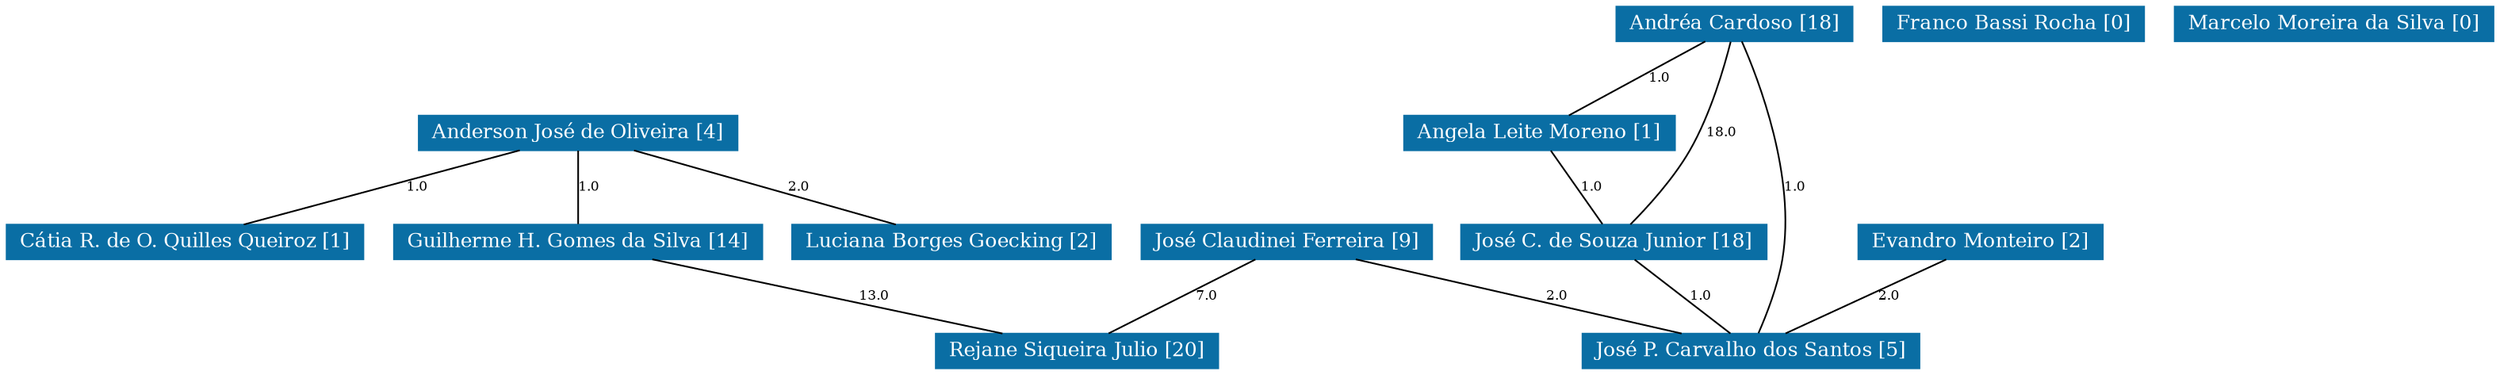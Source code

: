 strict graph grafo2 {
	graph [bb="0,0,1251.5,219",
		id=grafo2,
		overlap=False
	];
	node [fontsize=12,
		label="\N",
		shape=rectangle,
		style=filled
	];
	0	 [URL="membro-1349156075777095.html",
		color="#0A6EA4",
		fontcolor="#FFFFFF",
		height=0.29167,
		label="Anderson José de Oliveira [4]",
		pos="288.5,142.5",
		width=2.1944];
	3	 [URL="membro-0061488493893247.html",
		color="#0A6EA4",
		fontcolor="#FFFFFF",
		height=0.29167,
		label="Cátia R. de O. Quilles Queiroz [1]",
		pos="89.5,76.5",
		width=2.4861];
	0 -- 3	 [fontsize=8,
		label=1.0,
		lp="206.5,109.5",
		pos="256.53,131.9 219.39,119.58 158.5,99.383 121.39,87.078"];
	6	 [URL="membro-5817829882396943.html",
		color="#0A6EA4",
		fontcolor="#FFFFFF",
		height=0.29167,
		label="Guilherme H. Gomes da Silva [14]",
		pos="288.5,76.5",
		width=2.5417];
	0 -- 6	 [fontsize=8,
		label=1.0,
		lp="293.5,109.5",
		pos="288.5,131.9 288.5,119.65 288.5,99.622 288.5,87.297"];
	10	 [URL="membro-4139948635593421.html",
		color="#0A6EA4",
		fontcolor="#FFFFFF",
		height=0.29167,
		label="Luciana Borges Goecking [2]",
		pos="477.5,76.5",
		width=2.1944];
	0 -- 10	 [fontsize=8,
		label=2.0,
		lp="399.5,109.5",
		pos="318.87,131.9 354.14,119.58 411.97,99.383 447.21,87.078"];
	12	 [URL="membro-1798884495942862.html",
		color="#0A6EA4",
		fontcolor="#FFFFFF",
		height=0.29167,
		label="Rejane Siqueira Julio [20]",
		pos="539.5,10.5",
		width=1.9306];
	6 -- 12	 [fontsize=8,
		label=13.0,
		lp="436.5,43.5",
		pos="328.55,65.969 375.33,53.668 452.28,33.434 499.18,21.103"];
	1	 [URL="membro-6016565950437007.html",
		color="#0A6EA4",
		fontcolor="#FFFFFF",
		height=0.29167,
		label="Andréa Cardoso [18]",
		pos="874.5,208.5",
		width=1.625];
	2	 [URL="membro-5106302431642025.html",
		color="#0A6EA4",
		fontcolor="#FFFFFF",
		height=0.29167,
		label="Angela Leite Moreno [1]",
		pos="770.5,142.5",
		width=1.875];
	1 -- 2	 [fontsize=8,
		label=1.0,
		lp="833.5,175.5",
		pos="857.79,197.9 838.38,185.58 806.56,165.38 787.17,153.08"];
	7	 [URL="membro-1690570104837528.html",
		color="#0A6EA4",
		fontcolor="#FFFFFF",
		height=0.29167,
		label="José C. de Souza Junior [18]",
		pos="812.5,76.5",
		width=2.1111];
	1 -- 7	 [fontsize=8,
		label=18.0,
		lp="862.5,142.5",
		pos="871.55,197.81 867.21,182.73 858.43,154.56 847.5,132 839.56,115.6 827.87,98.017 820.22,87.14"];
	9	 [URL="membro-9393213180145144.html",
		color="#0A6EA4",
		fontcolor="#FFFFFF",
		height=0.29167,
		label="José P. Carvalho dos Santos [5]",
		pos="884.5,10.5",
		width=2.3056];
	1 -- 9	 [fontsize=8,
		label=1.0,
		lp="902.5,109.5",
		pos="878.26,197.82 886.15,174.17 903.22,115.54 897.5,66 895.66,50.074 890.94,32.079 887.73,21.012"];
	2 -- 7	 [fontsize=8,
		label=1.0,
		lp="798.5,109.5",
		pos="777.25,131.9 785.04,119.65 797.79,99.622 805.63,87.297"];
	7 -- 9	 [fontsize=8,
		label=1.0,
		lp="857.5,43.5",
		pos="824.07,65.896 837.42,53.653 859.28,33.622 872.72,21.297"];
	4	 [URL="membro-3089568911577519.html",
		color="#0A6EA4",
		fontcolor="#FFFFFF",
		height=0.29167,
		label="Evandro Monteiro [2]",
		pos="1004.5,76.5",
		width=1.6667];
	4 -- 9	 [fontsize=8,
		label=2.0,
		lp="956.5,43.5",
		pos="985.22,65.896 962.83,53.58 926.11,33.383 903.73,21.078"];
	5	 [URL="membro-0165435409542220.html",
		color="#0A6EA4",
		fontcolor="#FFFFFF",
		height=0.29167,
		label="Franco Bassi Rocha [0]",
		pos="1015.5,208.5",
		width=1.7778];
	8	 [URL="membro-6808752952332925.html",
		color="#0A6EA4",
		fontcolor="#FFFFFF",
		height=0.29167,
		label="José Claudinei Ferreira [9]",
		pos="646.5,76.5",
		width=1.9861];
	8 -- 12	 [fontsize=8,
		label=7.0,
		lp="604.5,43.5",
		pos="629.31,65.896 609.34,53.58 576.6,33.383 556.65,21.078"];
	8 -- 9	 [fontsize=8,
		label=2.0,
		lp="784.5,43.5",
		pos="684.47,65.969 728.83,53.668 801.8,33.434 846.27,21.103"];
	11	 [URL="membro-6715092420026095.html",
		color="#0A6EA4",
		fontcolor="#FFFFFF",
		height=0.29167,
		label="Marcelo Moreira da Silva [0]",
		pos="1174.5,208.5",
		width=2.1389];
}
